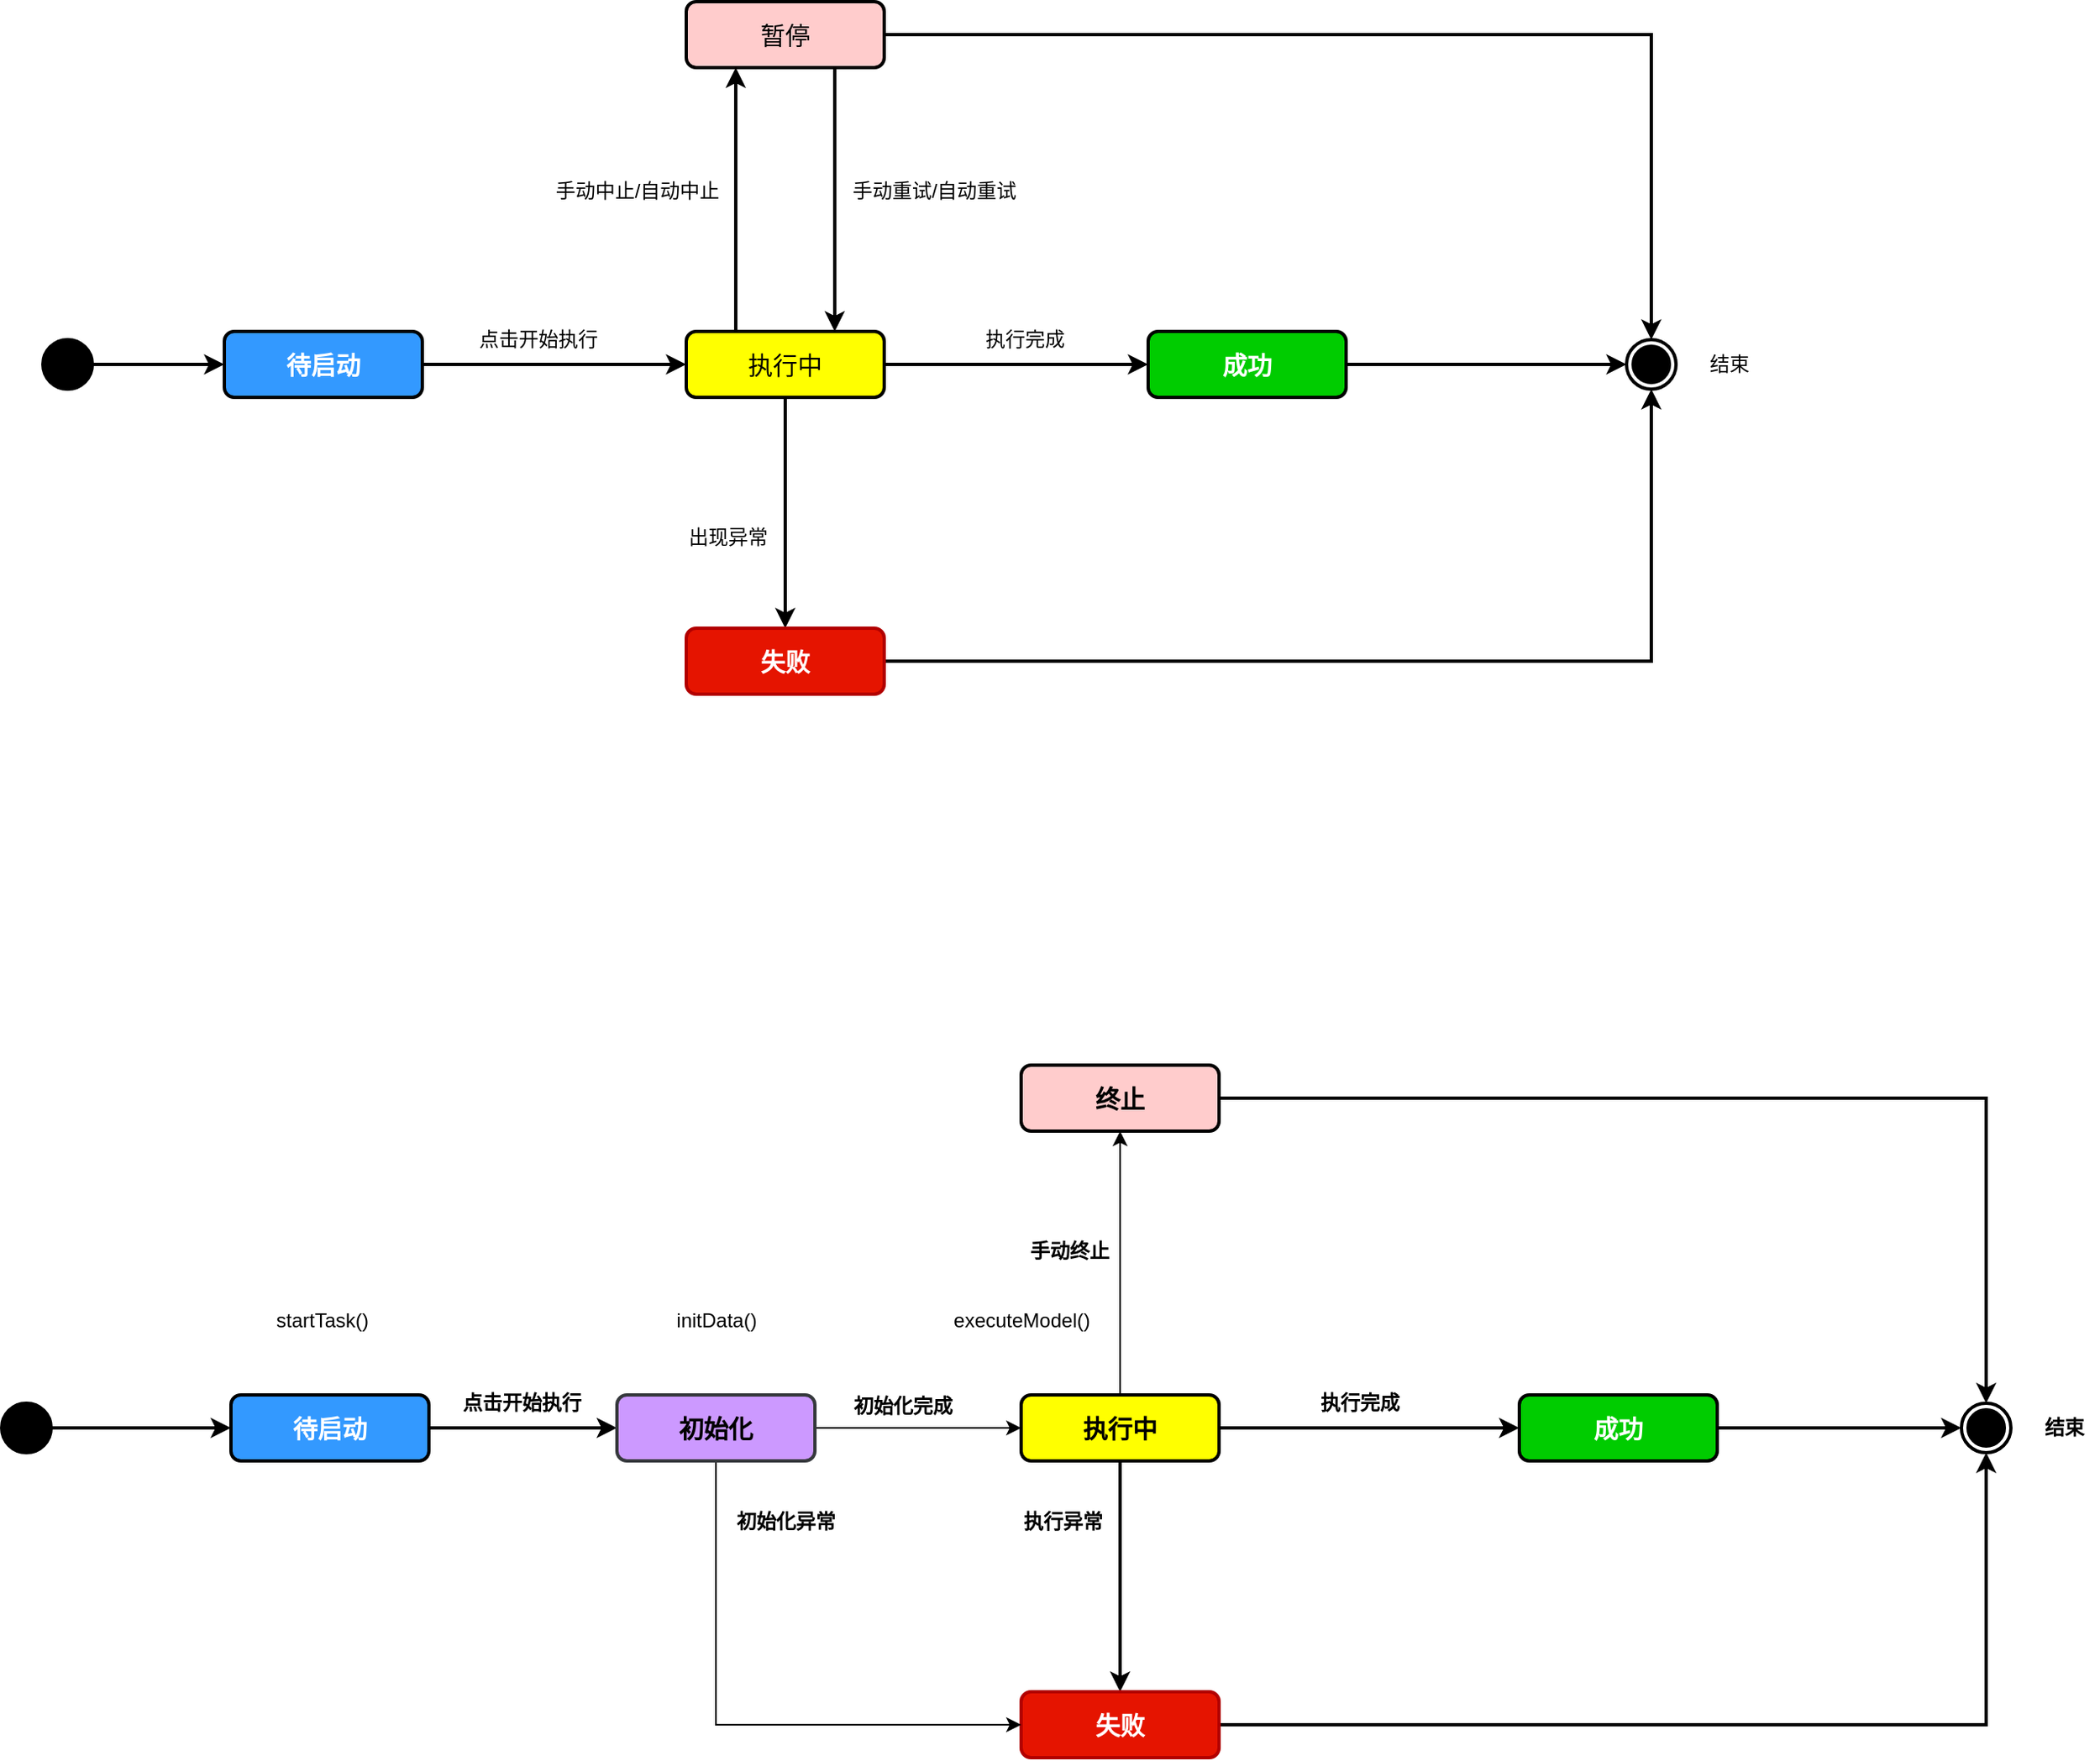 <mxfile version="24.6.4" type="github">
  <diagram name="第 1 页" id="bsrdlGBzL4-s972n8e0l">
    <mxGraphModel dx="3191" dy="1725" grid="0" gridSize="10" guides="1" tooltips="1" connect="1" arrows="1" fold="1" page="1" pageScale="1" pageWidth="1654" pageHeight="2336" background="none" math="0" shadow="0">
      <root>
        <mxCell id="0" />
        <mxCell id="1" parent="0" />
        <mxCell id="LXAkRg8jmK0WkT6x8-tk-17" style="edgeStyle=orthogonalEdgeStyle;rounded=0;orthogonalLoop=1;jettySize=auto;html=1;exitX=1;exitY=0.5;exitDx=0;exitDy=0;entryX=0;entryY=0.5;entryDx=0;entryDy=0;fontSize=15;strokeWidth=2;" parent="1" source="LXAkRg8jmK0WkT6x8-tk-13" target="LXAkRg8jmK0WkT6x8-tk-16" edge="1">
          <mxGeometry relative="1" as="geometry" />
        </mxCell>
        <mxCell id="LXAkRg8jmK0WkT6x8-tk-13" value="" style="shape=ellipse;html=1;dashed=0;whiteSpace=wrap;aspect=fixed;strokeWidth=2;perimeter=ellipsePerimeter;fillColor=#000000;fontSize=15;" parent="1" vertex="1">
          <mxGeometry x="90" y="805" width="30" height="30" as="geometry" />
        </mxCell>
        <mxCell id="LXAkRg8jmK0WkT6x8-tk-14" value="" style="ellipse;html=1;shape=endState;fillColor=strokeColor;fontSize=15;strokeWidth=2;" parent="1" vertex="1">
          <mxGeometry x="1050" y="805" width="30" height="30" as="geometry" />
        </mxCell>
        <mxCell id="LXAkRg8jmK0WkT6x8-tk-22" style="edgeStyle=orthogonalEdgeStyle;rounded=0;orthogonalLoop=1;jettySize=auto;html=1;exitX=1;exitY=0.5;exitDx=0;exitDy=0;entryX=0;entryY=0.5;entryDx=0;entryDy=0;fontSize=15;strokeWidth=2;" parent="1" source="LXAkRg8jmK0WkT6x8-tk-16" target="LXAkRg8jmK0WkT6x8-tk-18" edge="1">
          <mxGeometry relative="1" as="geometry" />
        </mxCell>
        <mxCell id="LXAkRg8jmK0WkT6x8-tk-16" value="待启动" style="rounded=1;whiteSpace=wrap;html=1;fillColor=#3399FF;fontSize=15;strokeWidth=2;fontStyle=1;labelBackgroundColor=none;fontColor=#FFFFFF;" parent="1" vertex="1">
          <mxGeometry x="200" y="800" width="120" height="40" as="geometry" />
        </mxCell>
        <mxCell id="LXAkRg8jmK0WkT6x8-tk-23" style="edgeStyle=orthogonalEdgeStyle;rounded=0;orthogonalLoop=1;jettySize=auto;html=1;exitX=0.25;exitY=0;exitDx=0;exitDy=0;entryX=0.25;entryY=1;entryDx=0;entryDy=0;fontSize=15;strokeWidth=2;" parent="1" source="LXAkRg8jmK0WkT6x8-tk-18" target="LXAkRg8jmK0WkT6x8-tk-21" edge="1">
          <mxGeometry relative="1" as="geometry" />
        </mxCell>
        <mxCell id="LXAkRg8jmK0WkT6x8-tk-35" style="edgeStyle=orthogonalEdgeStyle;rounded=0;orthogonalLoop=1;jettySize=auto;html=1;exitX=1;exitY=0.5;exitDx=0;exitDy=0;entryX=0;entryY=0.5;entryDx=0;entryDy=0;strokeWidth=2;" parent="1" source="LXAkRg8jmK0WkT6x8-tk-18" target="LXAkRg8jmK0WkT6x8-tk-19" edge="1">
          <mxGeometry relative="1" as="geometry" />
        </mxCell>
        <mxCell id="LXAkRg8jmK0WkT6x8-tk-38" style="edgeStyle=orthogonalEdgeStyle;rounded=0;orthogonalLoop=1;jettySize=auto;html=1;exitX=0.5;exitY=1;exitDx=0;exitDy=0;entryX=0.5;entryY=0;entryDx=0;entryDy=0;strokeWidth=2;" parent="1" source="LXAkRg8jmK0WkT6x8-tk-18" target="LXAkRg8jmK0WkT6x8-tk-20" edge="1">
          <mxGeometry relative="1" as="geometry" />
        </mxCell>
        <mxCell id="LXAkRg8jmK0WkT6x8-tk-18" value="&lt;span style=&quot;font-weight: normal;&quot;&gt;执行中&lt;/span&gt;" style="rounded=1;whiteSpace=wrap;html=1;fillColor=#FFFF00;fontSize=15;strokeWidth=2;fontStyle=1;labelBackgroundColor=none;fontColor=#000000;" parent="1" vertex="1">
          <mxGeometry x="480" y="800" width="120" height="40" as="geometry" />
        </mxCell>
        <mxCell id="LXAkRg8jmK0WkT6x8-tk-27" style="edgeStyle=orthogonalEdgeStyle;rounded=0;orthogonalLoop=1;jettySize=auto;html=1;exitX=1;exitY=0.5;exitDx=0;exitDy=0;entryX=0;entryY=0.5;entryDx=0;entryDy=0;fontSize=15;strokeWidth=2;" parent="1" source="LXAkRg8jmK0WkT6x8-tk-19" target="LXAkRg8jmK0WkT6x8-tk-14" edge="1">
          <mxGeometry relative="1" as="geometry" />
        </mxCell>
        <mxCell id="LXAkRg8jmK0WkT6x8-tk-19" value="成功" style="rounded=1;whiteSpace=wrap;html=1;fillColor=#00CC00;fontSize=15;strokeWidth=2;fontStyle=1;labelBackgroundColor=none;fontColor=#FFFFFF;" parent="1" vertex="1">
          <mxGeometry x="760" y="800" width="120" height="40" as="geometry" />
        </mxCell>
        <mxCell id="LXAkRg8jmK0WkT6x8-tk-41" style="edgeStyle=orthogonalEdgeStyle;rounded=0;orthogonalLoop=1;jettySize=auto;html=1;exitX=1;exitY=0.5;exitDx=0;exitDy=0;entryX=0.5;entryY=1;entryDx=0;entryDy=0;strokeWidth=2;" parent="1" source="LXAkRg8jmK0WkT6x8-tk-20" target="LXAkRg8jmK0WkT6x8-tk-14" edge="1">
          <mxGeometry relative="1" as="geometry" />
        </mxCell>
        <mxCell id="LXAkRg8jmK0WkT6x8-tk-20" value="失败" style="rounded=1;whiteSpace=wrap;html=1;fillColor=#e51400;fontSize=15;fontColor=#FFFFFF;strokeColor=#B20000;strokeWidth=2;fontStyle=1;labelBackgroundColor=none;" parent="1" vertex="1">
          <mxGeometry x="480" y="980" width="120" height="40" as="geometry" />
        </mxCell>
        <mxCell id="LXAkRg8jmK0WkT6x8-tk-24" style="edgeStyle=orthogonalEdgeStyle;rounded=0;orthogonalLoop=1;jettySize=auto;html=1;exitX=0.75;exitY=1;exitDx=0;exitDy=0;entryX=0.75;entryY=0;entryDx=0;entryDy=0;fontSize=15;strokeWidth=2;" parent="1" source="LXAkRg8jmK0WkT6x8-tk-21" target="LXAkRg8jmK0WkT6x8-tk-18" edge="1">
          <mxGeometry relative="1" as="geometry" />
        </mxCell>
        <mxCell id="LXAkRg8jmK0WkT6x8-tk-21" value="暂停" style="rounded=1;whiteSpace=wrap;html=1;fillColor=#FFCCCC;fontSize=15;strokeWidth=2;fontStyle=0;labelBackgroundColor=none;fontColor=#000000;" parent="1" vertex="1">
          <mxGeometry x="480" y="600" width="120" height="40" as="geometry" />
        </mxCell>
        <mxCell id="LXAkRg8jmK0WkT6x8-tk-31" style="edgeStyle=orthogonalEdgeStyle;rounded=0;orthogonalLoop=1;jettySize=auto;html=1;exitX=1;exitY=0.5;exitDx=0;exitDy=0;entryX=0.5;entryY=0;entryDx=0;entryDy=0;fontSize=15;strokeWidth=2;" parent="1" source="LXAkRg8jmK0WkT6x8-tk-21" target="LXAkRg8jmK0WkT6x8-tk-14" edge="1">
          <mxGeometry relative="1" as="geometry" />
        </mxCell>
        <mxCell id="LXAkRg8jmK0WkT6x8-tk-32" value="点击开始执行" style="text;html=1;align=center;verticalAlign=middle;resizable=0;points=[];autosize=1;strokeColor=none;fillColor=none;strokeWidth=2;" parent="1" vertex="1">
          <mxGeometry x="340" y="790" width="100" height="30" as="geometry" />
        </mxCell>
        <mxCell id="LXAkRg8jmK0WkT6x8-tk-33" value="手动中止/自动中止" style="text;html=1;align=center;verticalAlign=middle;resizable=0;points=[];autosize=1;strokeColor=none;fillColor=none;strokeWidth=2;" parent="1" vertex="1">
          <mxGeometry x="390" y="700" width="120" height="30" as="geometry" />
        </mxCell>
        <mxCell id="LXAkRg8jmK0WkT6x8-tk-34" value="手动重试/自动重试" style="text;html=1;align=center;verticalAlign=middle;resizable=0;points=[];autosize=1;strokeColor=none;fillColor=none;strokeWidth=2;" parent="1" vertex="1">
          <mxGeometry x="570" y="700" width="120" height="30" as="geometry" />
        </mxCell>
        <mxCell id="LXAkRg8jmK0WkT6x8-tk-36" value="执行完成" style="text;html=1;align=center;verticalAlign=middle;resizable=0;points=[];autosize=1;strokeColor=none;fillColor=none;strokeWidth=2;" parent="1" vertex="1">
          <mxGeometry x="650" y="790" width="70" height="30" as="geometry" />
        </mxCell>
        <mxCell id="LXAkRg8jmK0WkT6x8-tk-39" value="出现异常" style="text;html=1;align=center;verticalAlign=middle;resizable=0;points=[];autosize=1;strokeColor=none;fillColor=none;strokeWidth=2;" parent="1" vertex="1">
          <mxGeometry x="470" y="910" width="70" height="30" as="geometry" />
        </mxCell>
        <mxCell id="LXAkRg8jmK0WkT6x8-tk-42" value="结束" style="text;html=1;align=center;verticalAlign=middle;resizable=0;points=[];autosize=1;strokeColor=none;fillColor=none;" parent="1" vertex="1">
          <mxGeometry x="1091" y="807" width="42" height="26" as="geometry" />
        </mxCell>
        <mxCell id="41C0HAjjGuZ0uLDlRaci-1" style="edgeStyle=orthogonalEdgeStyle;rounded=0;orthogonalLoop=1;jettySize=auto;html=1;exitX=1;exitY=0.5;exitDx=0;exitDy=0;entryX=0;entryY=0.5;entryDx=0;entryDy=0;fontSize=15;strokeWidth=2;fontStyle=1" edge="1" parent="1" source="41C0HAjjGuZ0uLDlRaci-2" target="41C0HAjjGuZ0uLDlRaci-5">
          <mxGeometry relative="1" as="geometry" />
        </mxCell>
        <mxCell id="41C0HAjjGuZ0uLDlRaci-2" value="" style="shape=ellipse;html=1;dashed=0;whiteSpace=wrap;aspect=fixed;strokeWidth=2;perimeter=ellipsePerimeter;fillColor=#000000;fontSize=15;fontStyle=1" vertex="1" parent="1">
          <mxGeometry x="65" y="1450" width="30" height="30" as="geometry" />
        </mxCell>
        <mxCell id="41C0HAjjGuZ0uLDlRaci-3" value="" style="ellipse;html=1;shape=endState;fillColor=strokeColor;fontSize=15;strokeWidth=2;fontStyle=1" vertex="1" parent="1">
          <mxGeometry x="1253" y="1450" width="30" height="30" as="geometry" />
        </mxCell>
        <mxCell id="41C0HAjjGuZ0uLDlRaci-4" style="edgeStyle=orthogonalEdgeStyle;rounded=0;orthogonalLoop=1;jettySize=auto;html=1;exitX=1;exitY=0.5;exitDx=0;exitDy=0;entryX=0;entryY=0.5;entryDx=0;entryDy=0;fontSize=15;strokeWidth=2;fontStyle=1" edge="1" parent="1" source="41C0HAjjGuZ0uLDlRaci-5" target="41C0HAjjGuZ0uLDlRaci-23">
          <mxGeometry relative="1" as="geometry">
            <mxPoint x="481" y="1467" as="targetPoint" />
          </mxGeometry>
        </mxCell>
        <mxCell id="41C0HAjjGuZ0uLDlRaci-5" value="待启动" style="rounded=1;whiteSpace=wrap;html=1;fillColor=#3399FF;fontSize=15;strokeWidth=2;fontStyle=1;labelBackgroundColor=none;fontColor=#FFFFFF;" vertex="1" parent="1">
          <mxGeometry x="204" y="1445" width="120" height="40" as="geometry" />
        </mxCell>
        <mxCell id="41C0HAjjGuZ0uLDlRaci-7" style="edgeStyle=orthogonalEdgeStyle;rounded=0;orthogonalLoop=1;jettySize=auto;html=1;exitX=1;exitY=0.5;exitDx=0;exitDy=0;entryX=0;entryY=0.5;entryDx=0;entryDy=0;strokeWidth=2;fontStyle=1" edge="1" parent="1" source="41C0HAjjGuZ0uLDlRaci-9" target="41C0HAjjGuZ0uLDlRaci-11">
          <mxGeometry relative="1" as="geometry" />
        </mxCell>
        <mxCell id="41C0HAjjGuZ0uLDlRaci-8" style="edgeStyle=orthogonalEdgeStyle;rounded=0;orthogonalLoop=1;jettySize=auto;html=1;exitX=0.5;exitY=1;exitDx=0;exitDy=0;entryX=0.5;entryY=0;entryDx=0;entryDy=0;strokeWidth=2;fontStyle=1" edge="1" parent="1" source="41C0HAjjGuZ0uLDlRaci-9" target="41C0HAjjGuZ0uLDlRaci-13">
          <mxGeometry relative="1" as="geometry" />
        </mxCell>
        <mxCell id="41C0HAjjGuZ0uLDlRaci-30" style="edgeStyle=orthogonalEdgeStyle;rounded=0;orthogonalLoop=1;jettySize=auto;html=1;exitX=0.5;exitY=0;exitDx=0;exitDy=0;entryX=0.5;entryY=1;entryDx=0;entryDy=0;fontStyle=1" edge="1" parent="1" source="41C0HAjjGuZ0uLDlRaci-9" target="41C0HAjjGuZ0uLDlRaci-15">
          <mxGeometry relative="1" as="geometry" />
        </mxCell>
        <mxCell id="41C0HAjjGuZ0uLDlRaci-9" value="&lt;span style=&quot;&quot;&gt;执行中&lt;/span&gt;" style="rounded=1;whiteSpace=wrap;html=1;fillColor=#FFFF00;fontSize=15;strokeWidth=2;fontStyle=1;labelBackgroundColor=none;fontColor=#000000;" vertex="1" parent="1">
          <mxGeometry x="683" y="1445" width="120" height="40" as="geometry" />
        </mxCell>
        <mxCell id="41C0HAjjGuZ0uLDlRaci-10" style="edgeStyle=orthogonalEdgeStyle;rounded=0;orthogonalLoop=1;jettySize=auto;html=1;exitX=1;exitY=0.5;exitDx=0;exitDy=0;entryX=0;entryY=0.5;entryDx=0;entryDy=0;fontSize=15;strokeWidth=2;fontStyle=1" edge="1" parent="1" source="41C0HAjjGuZ0uLDlRaci-11" target="41C0HAjjGuZ0uLDlRaci-3">
          <mxGeometry relative="1" as="geometry" />
        </mxCell>
        <mxCell id="41C0HAjjGuZ0uLDlRaci-11" value="成功" style="rounded=1;whiteSpace=wrap;html=1;fillColor=#00CC00;fontSize=15;strokeWidth=2;fontStyle=1;labelBackgroundColor=none;fontColor=#FFFFFF;" vertex="1" parent="1">
          <mxGeometry x="985" y="1445" width="120" height="40" as="geometry" />
        </mxCell>
        <mxCell id="41C0HAjjGuZ0uLDlRaci-12" style="edgeStyle=orthogonalEdgeStyle;rounded=0;orthogonalLoop=1;jettySize=auto;html=1;exitX=1;exitY=0.5;exitDx=0;exitDy=0;entryX=0.5;entryY=1;entryDx=0;entryDy=0;strokeWidth=2;fontStyle=1" edge="1" parent="1" source="41C0HAjjGuZ0uLDlRaci-13" target="41C0HAjjGuZ0uLDlRaci-3">
          <mxGeometry relative="1" as="geometry" />
        </mxCell>
        <mxCell id="41C0HAjjGuZ0uLDlRaci-13" value="失败" style="rounded=1;whiteSpace=wrap;html=1;fillColor=#e51400;fontSize=15;fontColor=#FFFFFF;strokeColor=#B20000;strokeWidth=2;fontStyle=1;labelBackgroundColor=none;" vertex="1" parent="1">
          <mxGeometry x="683" y="1625" width="120" height="40" as="geometry" />
        </mxCell>
        <mxCell id="41C0HAjjGuZ0uLDlRaci-15" value="终止" style="rounded=1;whiteSpace=wrap;html=1;fillColor=#FFCCCC;fontSize=15;strokeWidth=2;fontStyle=1;labelBackgroundColor=none;fontColor=#000000;" vertex="1" parent="1">
          <mxGeometry x="683" y="1245" width="120" height="40" as="geometry" />
        </mxCell>
        <mxCell id="41C0HAjjGuZ0uLDlRaci-16" style="edgeStyle=orthogonalEdgeStyle;rounded=0;orthogonalLoop=1;jettySize=auto;html=1;exitX=1;exitY=0.5;exitDx=0;exitDy=0;entryX=0.5;entryY=0;entryDx=0;entryDy=0;fontSize=15;strokeWidth=2;fontStyle=1" edge="1" parent="1" source="41C0HAjjGuZ0uLDlRaci-15" target="41C0HAjjGuZ0uLDlRaci-3">
          <mxGeometry relative="1" as="geometry" />
        </mxCell>
        <mxCell id="41C0HAjjGuZ0uLDlRaci-17" value="点击开始执行" style="text;html=1;align=center;verticalAlign=middle;resizable=0;points=[];autosize=1;strokeColor=none;fillColor=none;strokeWidth=2;fontStyle=1" vertex="1" parent="1">
          <mxGeometry x="335" y="1437" width="90" height="26" as="geometry" />
        </mxCell>
        <mxCell id="41C0HAjjGuZ0uLDlRaci-20" value="执行完成" style="text;html=1;align=center;verticalAlign=middle;resizable=0;points=[];autosize=1;strokeColor=none;fillColor=none;strokeWidth=2;fontStyle=1" vertex="1" parent="1">
          <mxGeometry x="855" y="1437" width="66" height="26" as="geometry" />
        </mxCell>
        <mxCell id="41C0HAjjGuZ0uLDlRaci-21" value="执行异常" style="text;html=1;align=center;verticalAlign=middle;resizable=0;points=[];autosize=1;strokeColor=none;fillColor=none;strokeWidth=2;fontStyle=1" vertex="1" parent="1">
          <mxGeometry x="675" y="1509" width="66" height="26" as="geometry" />
        </mxCell>
        <mxCell id="41C0HAjjGuZ0uLDlRaci-22" value="结束" style="text;html=1;align=center;verticalAlign=middle;resizable=0;points=[];autosize=1;strokeColor=none;fillColor=none;fontStyle=1" vertex="1" parent="1">
          <mxGeometry x="1294" y="1452" width="42" height="26" as="geometry" />
        </mxCell>
        <mxCell id="41C0HAjjGuZ0uLDlRaci-28" style="edgeStyle=orthogonalEdgeStyle;rounded=0;orthogonalLoop=1;jettySize=auto;html=1;exitX=1;exitY=0.5;exitDx=0;exitDy=0;entryX=0;entryY=0.5;entryDx=0;entryDy=0;fontStyle=1" edge="1" parent="1" source="41C0HAjjGuZ0uLDlRaci-23" target="41C0HAjjGuZ0uLDlRaci-9">
          <mxGeometry relative="1" as="geometry" />
        </mxCell>
        <mxCell id="41C0HAjjGuZ0uLDlRaci-32" style="edgeStyle=orthogonalEdgeStyle;rounded=0;orthogonalLoop=1;jettySize=auto;html=1;exitX=0.5;exitY=1;exitDx=0;exitDy=0;entryX=0;entryY=0.5;entryDx=0;entryDy=0;fontStyle=1" edge="1" parent="1" source="41C0HAjjGuZ0uLDlRaci-23" target="41C0HAjjGuZ0uLDlRaci-13">
          <mxGeometry relative="1" as="geometry" />
        </mxCell>
        <mxCell id="41C0HAjjGuZ0uLDlRaci-23" value="&lt;span style=&quot;&quot;&gt;初始化&lt;/span&gt;" style="rounded=1;whiteSpace=wrap;html=1;fillColor=#CC99FF;fontSize=15;strokeWidth=2;fontStyle=1;labelBackgroundColor=none;strokeColor=#36393d;" vertex="1" parent="1">
          <mxGeometry x="438" y="1445" width="120" height="40" as="geometry" />
        </mxCell>
        <mxCell id="41C0HAjjGuZ0uLDlRaci-29" value="初始化完成" style="text;html=1;align=center;verticalAlign=middle;resizable=0;points=[];autosize=1;strokeColor=none;fillColor=none;fontStyle=1" vertex="1" parent="1">
          <mxGeometry x="572" y="1439" width="78" height="26" as="geometry" />
        </mxCell>
        <mxCell id="41C0HAjjGuZ0uLDlRaci-31" value="手动终止" style="text;html=1;align=center;verticalAlign=middle;resizable=0;points=[];autosize=1;strokeColor=none;fillColor=none;fontStyle=1" vertex="1" parent="1">
          <mxGeometry x="679" y="1345" width="66" height="26" as="geometry" />
        </mxCell>
        <mxCell id="41C0HAjjGuZ0uLDlRaci-33" value="初始化异常" style="text;html=1;align=center;verticalAlign=middle;resizable=0;points=[];autosize=1;strokeColor=none;fillColor=none;strokeWidth=2;fontStyle=1" vertex="1" parent="1">
          <mxGeometry x="501" y="1509" width="78" height="26" as="geometry" />
        </mxCell>
        <mxCell id="41C0HAjjGuZ0uLDlRaci-37" value="&lt;span style=&quot;text-wrap: wrap;&quot;&gt;startTask()&lt;/span&gt;" style="text;html=1;align=center;verticalAlign=middle;resizable=0;points=[];autosize=1;strokeColor=none;fillColor=none;" vertex="1" parent="1">
          <mxGeometry x="222" y="1387" width="74" height="26" as="geometry" />
        </mxCell>
        <mxCell id="41C0HAjjGuZ0uLDlRaci-38" value="initData()" style="text;html=1;align=center;verticalAlign=middle;resizable=0;points=[];autosize=1;strokeColor=none;fillColor=none;" vertex="1" parent="1">
          <mxGeometry x="464.5" y="1387" width="67" height="26" as="geometry" />
        </mxCell>
        <mxCell id="41C0HAjjGuZ0uLDlRaci-39" value="executeModel()" style="text;html=1;align=center;verticalAlign=middle;resizable=0;points=[];autosize=1;strokeColor=none;fillColor=none;" vertex="1" parent="1">
          <mxGeometry x="632" y="1387" width="101" height="26" as="geometry" />
        </mxCell>
      </root>
    </mxGraphModel>
  </diagram>
</mxfile>
